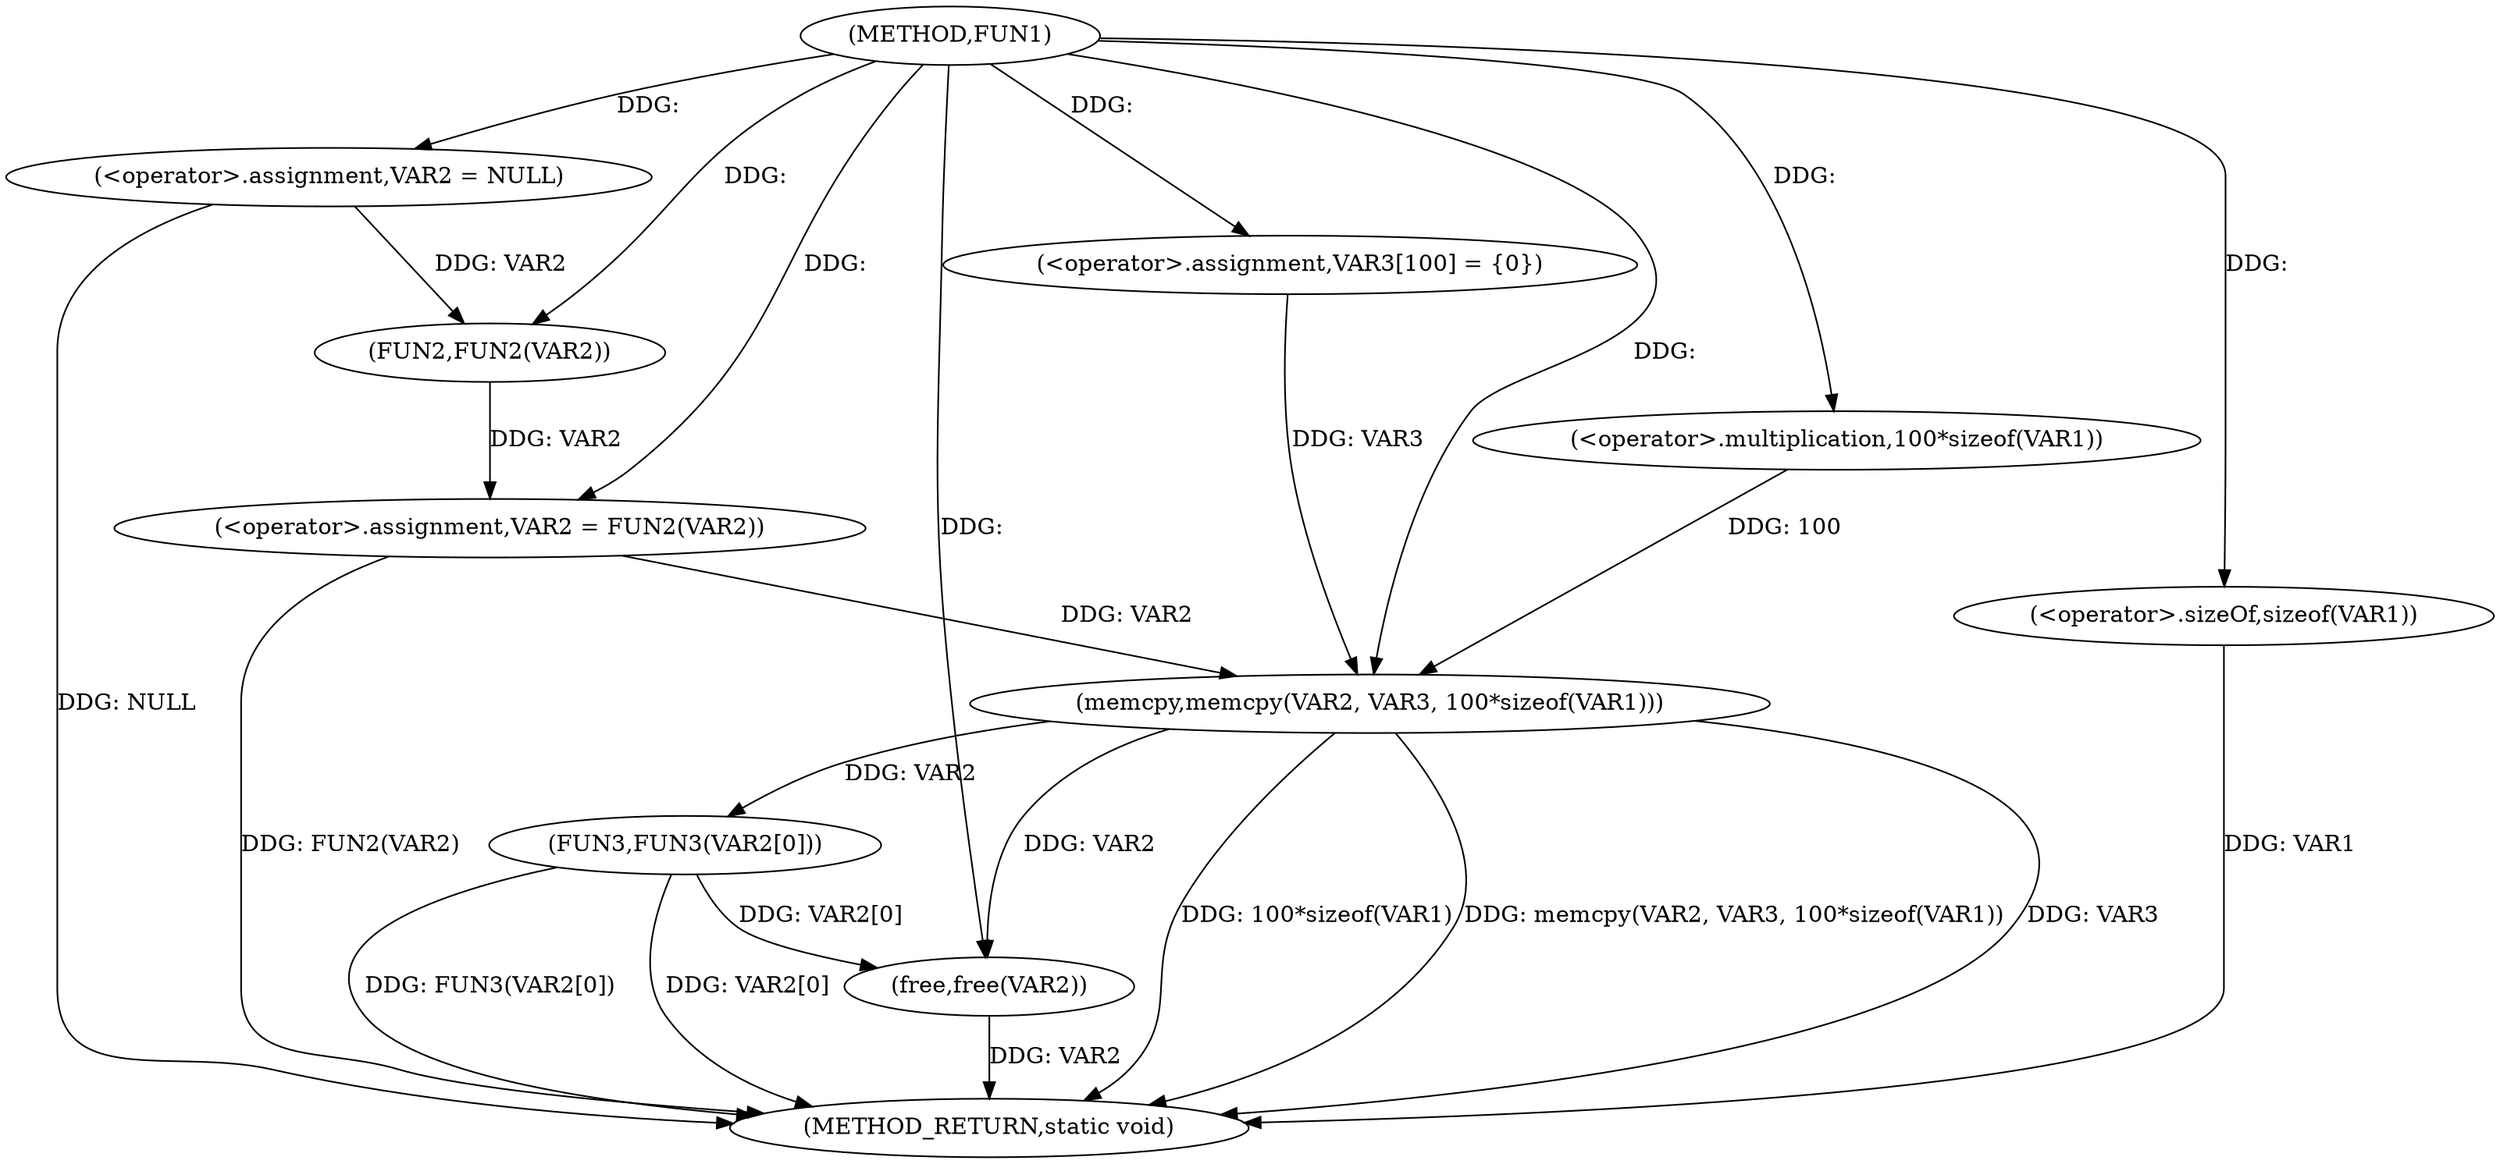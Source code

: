 digraph FUN1 {  
"1000100" [label = "(METHOD,FUN1)" ]
"1000127" [label = "(METHOD_RETURN,static void)" ]
"1000103" [label = "(<operator>.assignment,VAR2 = NULL)" ]
"1000106" [label = "(<operator>.assignment,VAR2 = FUN2(VAR2))" ]
"1000108" [label = "(FUN2,FUN2(VAR2))" ]
"1000112" [label = "(<operator>.assignment,VAR3[100] = {0})" ]
"1000114" [label = "(memcpy,memcpy(VAR2, VAR3, 100*sizeof(VAR1)))" ]
"1000117" [label = "(<operator>.multiplication,100*sizeof(VAR1))" ]
"1000119" [label = "(<operator>.sizeOf,sizeof(VAR1))" ]
"1000121" [label = "(FUN3,FUN3(VAR2[0]))" ]
"1000125" [label = "(free,free(VAR2))" ]
  "1000114" -> "1000127"  [ label = "DDG: 100*sizeof(VAR1)"] 
  "1000125" -> "1000127"  [ label = "DDG: VAR2"] 
  "1000106" -> "1000127"  [ label = "DDG: FUN2(VAR2)"] 
  "1000103" -> "1000127"  [ label = "DDG: NULL"] 
  "1000114" -> "1000127"  [ label = "DDG: memcpy(VAR2, VAR3, 100*sizeof(VAR1))"] 
  "1000121" -> "1000127"  [ label = "DDG: FUN3(VAR2[0])"] 
  "1000119" -> "1000127"  [ label = "DDG: VAR1"] 
  "1000121" -> "1000127"  [ label = "DDG: VAR2[0]"] 
  "1000114" -> "1000127"  [ label = "DDG: VAR3"] 
  "1000100" -> "1000103"  [ label = "DDG: "] 
  "1000108" -> "1000106"  [ label = "DDG: VAR2"] 
  "1000100" -> "1000106"  [ label = "DDG: "] 
  "1000103" -> "1000108"  [ label = "DDG: VAR2"] 
  "1000100" -> "1000108"  [ label = "DDG: "] 
  "1000100" -> "1000112"  [ label = "DDG: "] 
  "1000106" -> "1000114"  [ label = "DDG: VAR2"] 
  "1000100" -> "1000114"  [ label = "DDG: "] 
  "1000112" -> "1000114"  [ label = "DDG: VAR3"] 
  "1000117" -> "1000114"  [ label = "DDG: 100"] 
  "1000100" -> "1000117"  [ label = "DDG: "] 
  "1000100" -> "1000119"  [ label = "DDG: "] 
  "1000114" -> "1000121"  [ label = "DDG: VAR2"] 
  "1000114" -> "1000125"  [ label = "DDG: VAR2"] 
  "1000121" -> "1000125"  [ label = "DDG: VAR2[0]"] 
  "1000100" -> "1000125"  [ label = "DDG: "] 
}

